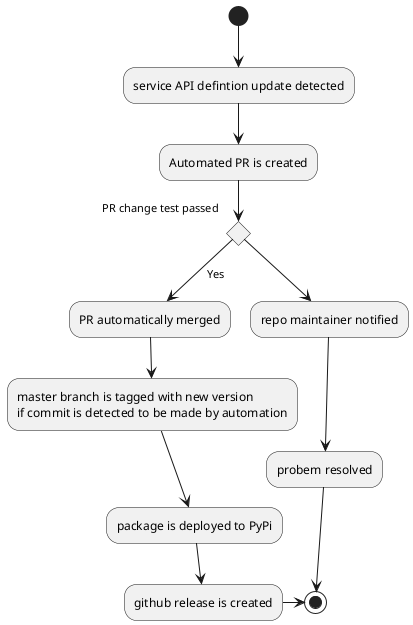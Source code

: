 @startuml
(*)  --> "service API defintion update detected"
--> "Automated PR is created"
If "PR change test passed" then
--> [Yes] "PR automatically merged"
--> "master branch is tagged with new version \nif commit is detected to be made by automation"
--> "package is deployed to PyPi"
--> "github release is created"
-> (*)
else
--> "repo maintainer notified"
--> "probem resolved"
->(*)
Endif
@enduml